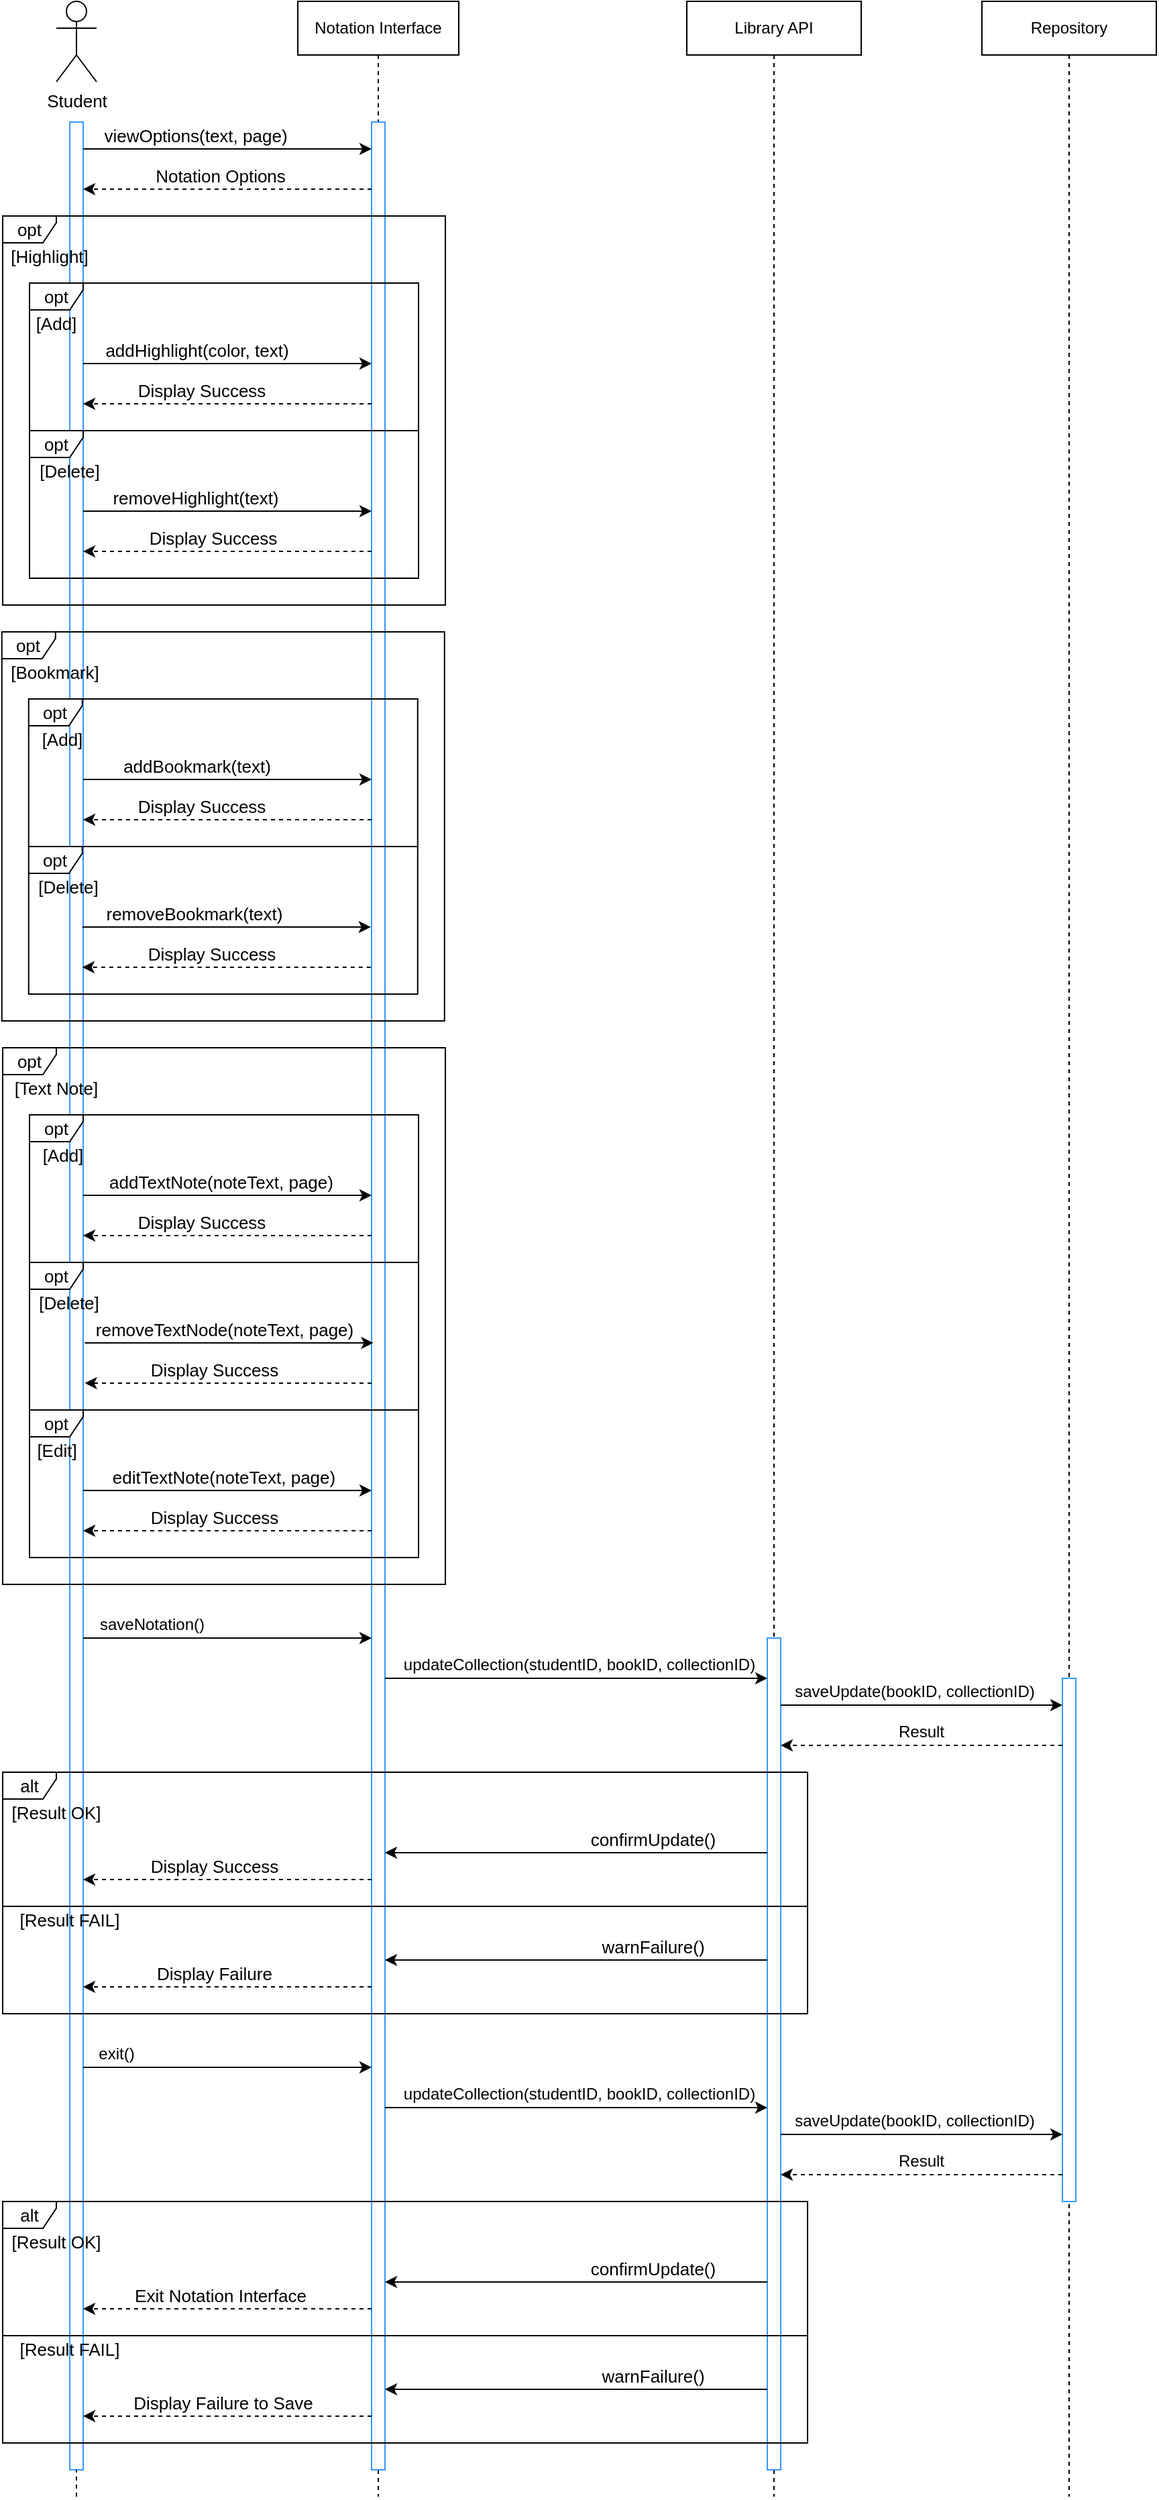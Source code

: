 <mxfile compressed="false" version="21.0.10" type="device">
  <diagram name="Page-1" id="2YBvvXClWsGukQMizWep">
    <mxGraphModel dx="1363" dy="877" grid="1" gridSize="10" guides="1" tooltips="1" connect="1" arrows="1" fold="1" page="1" pageScale="1" pageWidth="2500" pageHeight="2500" math="0" shadow="0">
      <root>
        <mxCell id="0" />
        <mxCell id="1" parent="0" />
        <mxCell id="aM9ryv3xv72pqoxQDRHE-5" value="Repository" style="shape=umlLifeline;perimeter=lifelinePerimeter;whiteSpace=wrap;html=1;container=0;dropTarget=0;collapsible=0;recursiveResize=0;outlineConnect=0;portConstraint=eastwest;newEdgeStyle={&quot;edgeStyle&quot;:&quot;elbowEdgeStyle&quot;,&quot;elbow&quot;:&quot;vertical&quot;,&quot;curved&quot;:0,&quot;rounded&quot;:0};" parent="1" vertex="1">
          <mxGeometry x="740" y="40" width="130" height="1860" as="geometry" />
        </mxCell>
        <mxCell id="fCjNDRdymDhb6TnAWpX7-8" value="Student" style="shape=umlActor;verticalLabelPosition=bottom;verticalAlign=top;html=1;outlineConnect=0;strokeColor=#000000;fontSize=13;" parent="1" vertex="1">
          <mxGeometry x="50" y="40" width="30" height="60" as="geometry" />
        </mxCell>
        <mxCell id="fCjNDRdymDhb6TnAWpX7-12" value="" style="html=1;points=[];perimeter=orthogonalPerimeter;outlineConnect=0;targetShapes=umlLifeline;portConstraint=eastwest;newEdgeStyle={&quot;edgeStyle&quot;:&quot;elbowEdgeStyle&quot;,&quot;elbow&quot;:&quot;vertical&quot;,&quot;curved&quot;:0,&quot;rounded&quot;:0};strokeColor=#3399FF;" parent="1" vertex="1">
          <mxGeometry x="60" y="130" width="10" height="1750" as="geometry" />
        </mxCell>
        <mxCell id="fCjNDRdymDhb6TnAWpX7-27" value="Notation Interface" style="shape=umlLifeline;perimeter=lifelinePerimeter;whiteSpace=wrap;html=1;container=0;dropTarget=0;collapsible=0;recursiveResize=0;outlineConnect=0;portConstraint=eastwest;newEdgeStyle={&quot;edgeStyle&quot;:&quot;elbowEdgeStyle&quot;,&quot;elbow&quot;:&quot;vertical&quot;,&quot;curved&quot;:0,&quot;rounded&quot;:0};" parent="1" vertex="1">
          <mxGeometry x="230" y="40" width="120" height="1860" as="geometry" />
        </mxCell>
        <mxCell id="fCjNDRdymDhb6TnAWpX7-28" value="" style="html=1;points=[];perimeter=orthogonalPerimeter;outlineConnect=0;targetShapes=umlLifeline;portConstraint=eastwest;newEdgeStyle={&quot;edgeStyle&quot;:&quot;elbowEdgeStyle&quot;,&quot;elbow&quot;:&quot;vertical&quot;,&quot;curved&quot;:0,&quot;rounded&quot;:0};strokeColor=#3399FF;" parent="fCjNDRdymDhb6TnAWpX7-27" vertex="1">
          <mxGeometry x="55" y="90" width="10" height="1750" as="geometry" />
        </mxCell>
        <mxCell id="fCjNDRdymDhb6TnAWpX7-34" value="" style="endArrow=classic;html=1;rounded=0;fontSize=13;" parent="1" source="fCjNDRdymDhb6TnAWpX7-12" target="fCjNDRdymDhb6TnAWpX7-28" edge="1">
          <mxGeometry width="50" height="50" relative="1" as="geometry">
            <mxPoint x="170" y="380" as="sourcePoint" />
            <mxPoint x="220" y="330" as="targetPoint" />
            <Array as="points">
              <mxPoint x="140" y="150" />
            </Array>
          </mxGeometry>
        </mxCell>
        <mxCell id="fCjNDRdymDhb6TnAWpX7-38" value="viewOptions(text, page)" style="text;html=1;strokeColor=none;fillColor=none;align=center;verticalAlign=middle;whiteSpace=wrap;rounded=0;fontSize=13;" parent="1" vertex="1">
          <mxGeometry x="58.75" y="130" width="190" height="20" as="geometry" />
        </mxCell>
        <mxCell id="fCjNDRdymDhb6TnAWpX7-42" value="addHighlight(color, text)" style="text;html=1;strokeColor=none;fillColor=none;align=center;verticalAlign=middle;whiteSpace=wrap;rounded=0;fontSize=13;" parent="1" vertex="1">
          <mxGeometry x="70" y="290" width="170" height="20" as="geometry" />
        </mxCell>
        <mxCell id="fCjNDRdymDhb6TnAWpX7-45" value="opt" style="shape=umlFrame;whiteSpace=wrap;html=1;pointerEvents=0;strokeColor=#000000;fontSize=13;width=40;height=20;" parent="1" vertex="1">
          <mxGeometry x="10" y="200" width="330" height="290" as="geometry" />
        </mxCell>
        <mxCell id="fCjNDRdymDhb6TnAWpX7-46" value="[Highlight]" style="text;html=1;strokeColor=none;fillColor=none;align=center;verticalAlign=middle;whiteSpace=wrap;rounded=0;fontSize=13;" parent="1" vertex="1">
          <mxGeometry x="10" y="220" width="70" height="20" as="geometry" />
        </mxCell>
        <mxCell id="fCjNDRdymDhb6TnAWpX7-47" value="" style="endArrow=classic;html=1;rounded=0;fontSize=13;dashed=1;" parent="1" source="fCjNDRdymDhb6TnAWpX7-28" target="fCjNDRdymDhb6TnAWpX7-12" edge="1">
          <mxGeometry width="50" height="50" relative="1" as="geometry">
            <mxPoint x="450" y="400" as="sourcePoint" />
            <mxPoint x="465" y="240" as="targetPoint" />
            <Array as="points">
              <mxPoint x="240" y="180" />
              <mxPoint x="210" y="180" />
              <mxPoint x="160" y="180" />
            </Array>
          </mxGeometry>
        </mxCell>
        <mxCell id="fCjNDRdymDhb6TnAWpX7-48" value="Notation Options" style="text;html=1;strokeColor=none;fillColor=none;align=center;verticalAlign=middle;whiteSpace=wrap;rounded=0;fontSize=13;" parent="1" vertex="1">
          <mxGeometry x="115" y="160" width="115" height="20" as="geometry" />
        </mxCell>
        <mxCell id="fCjNDRdymDhb6TnAWpX7-51" value="" style="endArrow=classic;html=1;rounded=0;fontSize=13;" parent="1" edge="1">
          <mxGeometry width="50" height="50" relative="1" as="geometry">
            <mxPoint x="70" y="310" as="sourcePoint" />
            <mxPoint x="285" y="310" as="targetPoint" />
            <Array as="points">
              <mxPoint x="138.75" y="310" />
              <mxPoint x="203.75" y="310" />
            </Array>
          </mxGeometry>
        </mxCell>
        <mxCell id="fCjNDRdymDhb6TnAWpX7-52" value="" style="endArrow=classic;html=1;rounded=0;fontSize=13;dashed=1;" parent="1" edge="1">
          <mxGeometry width="50" height="50" relative="1" as="geometry">
            <mxPoint x="285" y="340" as="sourcePoint" />
            <mxPoint x="70" y="340" as="targetPoint" />
            <Array as="points">
              <mxPoint x="208" y="340" />
              <mxPoint x="170" y="340" />
              <mxPoint x="128" y="340" />
            </Array>
          </mxGeometry>
        </mxCell>
        <mxCell id="fCjNDRdymDhb6TnAWpX7-53" value="Display Success" style="text;html=1;strokeColor=none;fillColor=none;align=center;verticalAlign=middle;whiteSpace=wrap;rounded=0;fontSize=13;" parent="1" vertex="1">
          <mxGeometry x="101.25" y="320" width="115" height="20" as="geometry" />
        </mxCell>
        <mxCell id="fCjNDRdymDhb6TnAWpX7-55" value="opt" style="shape=umlFrame;whiteSpace=wrap;html=1;pointerEvents=0;strokeColor=#000000;fontSize=13;width=40;height=20;" parent="1" vertex="1">
          <mxGeometry x="30" y="250" width="290" height="110" as="geometry" />
        </mxCell>
        <mxCell id="8WBUeJ8e2ZMxS5DKSKpC-20" value="opt" style="shape=umlFrame;whiteSpace=wrap;html=1;pointerEvents=0;strokeColor=#000000;fontSize=13;width=40;height=20;" parent="1" vertex="1">
          <mxGeometry x="30" y="360" width="290" height="110" as="geometry" />
        </mxCell>
        <mxCell id="8WBUeJ8e2ZMxS5DKSKpC-21" value="removeHighlight(text)" style="text;html=1;strokeColor=none;fillColor=none;align=center;verticalAlign=middle;whiteSpace=wrap;rounded=0;fontSize=13;" parent="1" vertex="1">
          <mxGeometry x="68.75" y="400" width="170" height="20" as="geometry" />
        </mxCell>
        <mxCell id="8WBUeJ8e2ZMxS5DKSKpC-22" value="" style="endArrow=classic;html=1;rounded=0;fontSize=13;" parent="1" edge="1">
          <mxGeometry width="50" height="50" relative="1" as="geometry">
            <mxPoint x="70" y="420" as="sourcePoint" />
            <mxPoint x="285" y="420" as="targetPoint" />
            <Array as="points">
              <mxPoint x="100" y="420" />
              <mxPoint x="130" y="420" />
              <mxPoint x="170" y="420" />
              <mxPoint x="203" y="420" />
            </Array>
          </mxGeometry>
        </mxCell>
        <mxCell id="8WBUeJ8e2ZMxS5DKSKpC-23" value="" style="endArrow=classic;html=1;rounded=0;fontSize=13;dashed=1;" parent="1" edge="1">
          <mxGeometry width="50" height="50" relative="1" as="geometry">
            <mxPoint x="285" y="450" as="sourcePoint" />
            <mxPoint x="70" y="450" as="targetPoint" />
            <Array as="points">
              <mxPoint x="206" y="450" />
              <mxPoint x="170" y="450" />
              <mxPoint x="126" y="450" />
            </Array>
          </mxGeometry>
        </mxCell>
        <mxCell id="8WBUeJ8e2ZMxS5DKSKpC-24" value="Display Success" style="text;html=1;strokeColor=none;fillColor=none;align=center;verticalAlign=middle;whiteSpace=wrap;rounded=0;fontSize=13;" parent="1" vertex="1">
          <mxGeometry x="113.75" y="430" width="106.25" height="20" as="geometry" />
        </mxCell>
        <mxCell id="8WBUeJ8e2ZMxS5DKSKpC-49" value="addBookmark(text)" style="text;html=1;strokeColor=none;fillColor=none;align=center;verticalAlign=middle;whiteSpace=wrap;rounded=0;fontSize=13;" parent="1" vertex="1">
          <mxGeometry x="70" y="600" width="170" height="20" as="geometry" />
        </mxCell>
        <mxCell id="8WBUeJ8e2ZMxS5DKSKpC-50" value="opt" style="shape=umlFrame;whiteSpace=wrap;html=1;pointerEvents=0;strokeColor=#000000;fontSize=13;width=40;height=20;" parent="1" vertex="1">
          <mxGeometry x="9.38" y="510" width="330" height="290" as="geometry" />
        </mxCell>
        <mxCell id="8WBUeJ8e2ZMxS5DKSKpC-51" value="[Bookmark]" style="text;html=1;strokeColor=none;fillColor=none;align=center;verticalAlign=middle;whiteSpace=wrap;rounded=0;fontSize=13;" parent="1" vertex="1">
          <mxGeometry x="9.38" y="530" width="80" height="20" as="geometry" />
        </mxCell>
        <mxCell id="8WBUeJ8e2ZMxS5DKSKpC-52" value="" style="endArrow=classic;html=1;rounded=0;fontSize=13;" parent="1" edge="1">
          <mxGeometry width="50" height="50" relative="1" as="geometry">
            <mxPoint x="70" y="620" as="sourcePoint" />
            <mxPoint x="285" y="620" as="targetPoint" />
            <Array as="points">
              <mxPoint x="138.75" y="620" />
              <mxPoint x="203.75" y="620" />
            </Array>
          </mxGeometry>
        </mxCell>
        <mxCell id="8WBUeJ8e2ZMxS5DKSKpC-53" value="" style="endArrow=classic;html=1;rounded=0;fontSize=13;dashed=1;" parent="1" edge="1">
          <mxGeometry width="50" height="50" relative="1" as="geometry">
            <mxPoint x="285" y="650" as="sourcePoint" />
            <mxPoint x="70" y="650" as="targetPoint" />
            <Array as="points">
              <mxPoint x="208" y="650" />
              <mxPoint x="170" y="650" />
              <mxPoint x="128" y="650" />
            </Array>
          </mxGeometry>
        </mxCell>
        <mxCell id="8WBUeJ8e2ZMxS5DKSKpC-54" value="Display Success" style="text;html=1;strokeColor=none;fillColor=none;align=center;verticalAlign=middle;whiteSpace=wrap;rounded=0;fontSize=13;" parent="1" vertex="1">
          <mxGeometry x="101.25" y="630" width="115" height="20" as="geometry" />
        </mxCell>
        <mxCell id="8WBUeJ8e2ZMxS5DKSKpC-55" value="opt" style="shape=umlFrame;whiteSpace=wrap;html=1;pointerEvents=0;strokeColor=#000000;fontSize=13;width=40;height=20;" parent="1" vertex="1">
          <mxGeometry x="29.38" y="560" width="290" height="110" as="geometry" />
        </mxCell>
        <mxCell id="8WBUeJ8e2ZMxS5DKSKpC-56" value="opt" style="shape=umlFrame;whiteSpace=wrap;html=1;pointerEvents=0;strokeColor=#000000;fontSize=13;width=40;height=20;" parent="1" vertex="1">
          <mxGeometry x="29.38" y="670" width="290" height="110" as="geometry" />
        </mxCell>
        <mxCell id="8WBUeJ8e2ZMxS5DKSKpC-57" value="removeBookmark(text)" style="text;html=1;strokeColor=none;fillColor=none;align=center;verticalAlign=middle;whiteSpace=wrap;rounded=0;fontSize=13;" parent="1" vertex="1">
          <mxGeometry x="68.13" y="710" width="170" height="20" as="geometry" />
        </mxCell>
        <mxCell id="8WBUeJ8e2ZMxS5DKSKpC-58" value="" style="endArrow=classic;html=1;rounded=0;fontSize=13;" parent="1" edge="1">
          <mxGeometry width="50" height="50" relative="1" as="geometry">
            <mxPoint x="69.38" y="730" as="sourcePoint" />
            <mxPoint x="284.38" y="730" as="targetPoint" />
            <Array as="points">
              <mxPoint x="99.38" y="730" />
              <mxPoint x="129.38" y="730" />
              <mxPoint x="169.38" y="730" />
              <mxPoint x="202.38" y="730" />
            </Array>
          </mxGeometry>
        </mxCell>
        <mxCell id="8WBUeJ8e2ZMxS5DKSKpC-59" value="" style="endArrow=classic;html=1;rounded=0;fontSize=13;dashed=1;" parent="1" edge="1">
          <mxGeometry width="50" height="50" relative="1" as="geometry">
            <mxPoint x="284.38" y="760" as="sourcePoint" />
            <mxPoint x="69.38" y="760" as="targetPoint" />
            <Array as="points">
              <mxPoint x="205.38" y="760" />
              <mxPoint x="169.38" y="760" />
              <mxPoint x="125.38" y="760" />
            </Array>
          </mxGeometry>
        </mxCell>
        <mxCell id="8WBUeJ8e2ZMxS5DKSKpC-60" value="Display Success" style="text;html=1;strokeColor=none;fillColor=none;align=center;verticalAlign=middle;whiteSpace=wrap;rounded=0;fontSize=13;" parent="1" vertex="1">
          <mxGeometry x="113.13" y="740" width="106.25" height="20" as="geometry" />
        </mxCell>
        <mxCell id="8WBUeJ8e2ZMxS5DKSKpC-61" value="addTextNote(noteText, page)" style="text;html=1;strokeColor=none;fillColor=none;align=center;verticalAlign=middle;whiteSpace=wrap;rounded=0;fontSize=13;" parent="1" vertex="1">
          <mxGeometry x="87.5" y="910" width="170" height="20" as="geometry" />
        </mxCell>
        <mxCell id="8WBUeJ8e2ZMxS5DKSKpC-62" value="opt" style="shape=umlFrame;whiteSpace=wrap;html=1;pointerEvents=0;strokeColor=#000000;fontSize=13;width=40;height=20;" parent="1" vertex="1">
          <mxGeometry x="10" y="820" width="330" height="400" as="geometry" />
        </mxCell>
        <mxCell id="8WBUeJ8e2ZMxS5DKSKpC-63" value="[Text Note]" style="text;html=1;strokeColor=none;fillColor=none;align=center;verticalAlign=middle;whiteSpace=wrap;rounded=0;fontSize=13;" parent="1" vertex="1">
          <mxGeometry x="10" y="840" width="80" height="20" as="geometry" />
        </mxCell>
        <mxCell id="8WBUeJ8e2ZMxS5DKSKpC-64" value="" style="endArrow=classic;html=1;rounded=0;fontSize=13;" parent="1" edge="1">
          <mxGeometry width="50" height="50" relative="1" as="geometry">
            <mxPoint x="70" y="930" as="sourcePoint" />
            <mxPoint x="285" y="930" as="targetPoint" />
            <Array as="points">
              <mxPoint x="138.75" y="930" />
              <mxPoint x="203.75" y="930" />
            </Array>
          </mxGeometry>
        </mxCell>
        <mxCell id="8WBUeJ8e2ZMxS5DKSKpC-65" value="" style="endArrow=classic;html=1;rounded=0;fontSize=13;dashed=1;" parent="1" edge="1">
          <mxGeometry width="50" height="50" relative="1" as="geometry">
            <mxPoint x="285" y="960" as="sourcePoint" />
            <mxPoint x="70" y="960" as="targetPoint" />
            <Array as="points">
              <mxPoint x="208" y="960" />
              <mxPoint x="170" y="960" />
              <mxPoint x="128" y="960" />
            </Array>
          </mxGeometry>
        </mxCell>
        <mxCell id="8WBUeJ8e2ZMxS5DKSKpC-66" value="Display Success" style="text;html=1;strokeColor=none;fillColor=none;align=center;verticalAlign=middle;whiteSpace=wrap;rounded=0;fontSize=13;" parent="1" vertex="1">
          <mxGeometry x="101.25" y="940" width="115" height="20" as="geometry" />
        </mxCell>
        <mxCell id="8WBUeJ8e2ZMxS5DKSKpC-67" value="opt" style="shape=umlFrame;whiteSpace=wrap;html=1;pointerEvents=0;strokeColor=#000000;fontSize=13;width=40;height=20;" parent="1" vertex="1">
          <mxGeometry x="30" y="870" width="290" height="110" as="geometry" />
        </mxCell>
        <mxCell id="8WBUeJ8e2ZMxS5DKSKpC-68" value="opt" style="shape=umlFrame;whiteSpace=wrap;html=1;pointerEvents=0;strokeColor=#000000;fontSize=13;width=40;height=20;" parent="1" vertex="1">
          <mxGeometry x="30" y="980" width="290" height="110" as="geometry" />
        </mxCell>
        <mxCell id="8WBUeJ8e2ZMxS5DKSKpC-69" value="removeTextNode(noteText, page)" style="text;html=1;strokeColor=none;fillColor=none;align=center;verticalAlign=middle;whiteSpace=wrap;rounded=0;fontSize=13;" parent="1" vertex="1">
          <mxGeometry x="70" y="1020" width="211.25" height="20" as="geometry" />
        </mxCell>
        <mxCell id="8WBUeJ8e2ZMxS5DKSKpC-70" value="" style="endArrow=classic;html=1;rounded=0;fontSize=13;" parent="1" edge="1">
          <mxGeometry width="50" height="50" relative="1" as="geometry">
            <mxPoint x="71.25" y="1040" as="sourcePoint" />
            <mxPoint x="286.25" y="1040" as="targetPoint" />
            <Array as="points">
              <mxPoint x="101.25" y="1040" />
              <mxPoint x="131.25" y="1040" />
              <mxPoint x="171.25" y="1040" />
              <mxPoint x="204.25" y="1040" />
            </Array>
          </mxGeometry>
        </mxCell>
        <mxCell id="8WBUeJ8e2ZMxS5DKSKpC-71" value="" style="endArrow=classic;html=1;rounded=0;fontSize=13;dashed=1;" parent="1" source="fCjNDRdymDhb6TnAWpX7-28" edge="1">
          <mxGeometry width="50" height="50" relative="1" as="geometry">
            <mxPoint x="271.25" y="1070" as="sourcePoint" />
            <mxPoint x="71.25" y="1070" as="targetPoint" />
            <Array as="points">
              <mxPoint x="207.25" y="1070" />
              <mxPoint x="171.25" y="1070" />
              <mxPoint x="127.25" y="1070" />
            </Array>
          </mxGeometry>
        </mxCell>
        <mxCell id="8WBUeJ8e2ZMxS5DKSKpC-72" value="Display Success" style="text;html=1;strokeColor=none;fillColor=none;align=center;verticalAlign=middle;whiteSpace=wrap;rounded=0;fontSize=13;" parent="1" vertex="1">
          <mxGeometry x="115" y="1050" width="106.25" height="20" as="geometry" />
        </mxCell>
        <mxCell id="8WBUeJ8e2ZMxS5DKSKpC-74" value="opt" style="shape=umlFrame;whiteSpace=wrap;html=1;pointerEvents=0;strokeColor=#000000;fontSize=13;width=40;height=20;" parent="1" vertex="1">
          <mxGeometry x="30" y="1090" width="290" height="110" as="geometry" />
        </mxCell>
        <mxCell id="8WBUeJ8e2ZMxS5DKSKpC-75" value="editTextNote(noteText, page)" style="text;html=1;strokeColor=none;fillColor=none;align=center;verticalAlign=middle;whiteSpace=wrap;rounded=0;fontSize=13;" parent="1" vertex="1">
          <mxGeometry x="90.0" y="1130" width="170" height="20" as="geometry" />
        </mxCell>
        <mxCell id="8WBUeJ8e2ZMxS5DKSKpC-76" value="" style="endArrow=classic;html=1;rounded=0;fontSize=13;" parent="1" edge="1">
          <mxGeometry width="50" height="50" relative="1" as="geometry">
            <mxPoint x="70.0" y="1150" as="sourcePoint" />
            <mxPoint x="285" y="1150" as="targetPoint" />
            <Array as="points">
              <mxPoint x="103.0" y="1150" />
              <mxPoint x="180" y="1150" />
              <mxPoint x="250" y="1150" />
            </Array>
          </mxGeometry>
        </mxCell>
        <mxCell id="8WBUeJ8e2ZMxS5DKSKpC-77" value="" style="endArrow=classic;html=1;rounded=0;fontSize=13;dashed=1;" parent="1" edge="1">
          <mxGeometry width="50" height="50" relative="1" as="geometry">
            <mxPoint x="285" y="1180" as="sourcePoint" />
            <mxPoint x="70.0" y="1180" as="targetPoint" />
            <Array as="points">
              <mxPoint x="210" y="1180" />
              <mxPoint x="129" y="1180" />
            </Array>
          </mxGeometry>
        </mxCell>
        <mxCell id="8WBUeJ8e2ZMxS5DKSKpC-78" value="Display Success" style="text;html=1;strokeColor=none;fillColor=none;align=center;verticalAlign=middle;whiteSpace=wrap;rounded=0;fontSize=13;" parent="1" vertex="1">
          <mxGeometry x="115.0" y="1160" width="106.25" height="20" as="geometry" />
        </mxCell>
        <mxCell id="8WBUeJ8e2ZMxS5DKSKpC-83" value="Library API" style="shape=umlLifeline;perimeter=lifelinePerimeter;whiteSpace=wrap;html=1;container=0;dropTarget=0;collapsible=0;recursiveResize=0;outlineConnect=0;portConstraint=eastwest;newEdgeStyle={&quot;edgeStyle&quot;:&quot;elbowEdgeStyle&quot;,&quot;elbow&quot;:&quot;vertical&quot;,&quot;curved&quot;:0,&quot;rounded&quot;:0};" parent="1" vertex="1">
          <mxGeometry x="520" y="40" width="130" height="1860" as="geometry" />
        </mxCell>
        <mxCell id="8WBUeJ8e2ZMxS5DKSKpC-84" value="" style="html=1;points=[];perimeter=orthogonalPerimeter;outlineConnect=0;targetShapes=umlLifeline;portConstraint=eastwest;newEdgeStyle={&quot;edgeStyle&quot;:&quot;elbowEdgeStyle&quot;,&quot;elbow&quot;:&quot;vertical&quot;,&quot;curved&quot;:0,&quot;rounded&quot;:0};strokeColor=#3399FF;" parent="8WBUeJ8e2ZMxS5DKSKpC-83" vertex="1">
          <mxGeometry x="60" y="1220" width="10" height="620" as="geometry" />
        </mxCell>
        <mxCell id="9-Fp5aaXSkY4-ATHUYzR-1" value="[Add]" style="text;html=1;strokeColor=none;fillColor=none;align=center;verticalAlign=middle;whiteSpace=wrap;rounded=0;fontSize=13;" parent="1" vertex="1">
          <mxGeometry x="30" y="270" width="40" height="20" as="geometry" />
        </mxCell>
        <mxCell id="9-Fp5aaXSkY4-ATHUYzR-3" value="[Delete]" style="text;html=1;strokeColor=none;fillColor=none;align=center;verticalAlign=middle;whiteSpace=wrap;rounded=0;fontSize=13;" parent="1" vertex="1">
          <mxGeometry x="30" y="380" width="60" height="20" as="geometry" />
        </mxCell>
        <mxCell id="9-Fp5aaXSkY4-ATHUYzR-4" value="[Add]" style="text;html=1;strokeColor=none;fillColor=none;align=center;verticalAlign=middle;whiteSpace=wrap;rounded=0;fontSize=13;" parent="1" vertex="1">
          <mxGeometry x="29.38" y="580" width="50.62" height="20" as="geometry" />
        </mxCell>
        <mxCell id="9-Fp5aaXSkY4-ATHUYzR-5" value="[Add]" style="text;html=1;strokeColor=none;fillColor=none;align=center;verticalAlign=middle;whiteSpace=wrap;rounded=0;fontSize=13;" parent="1" vertex="1">
          <mxGeometry x="30" y="890" width="50" height="20" as="geometry" />
        </mxCell>
        <mxCell id="9-Fp5aaXSkY4-ATHUYzR-6" value="[Delete]" style="text;html=1;strokeColor=none;fillColor=none;align=center;verticalAlign=middle;whiteSpace=wrap;rounded=0;fontSize=13;" parent="1" vertex="1">
          <mxGeometry x="29.38" y="690" width="60" height="20" as="geometry" />
        </mxCell>
        <mxCell id="9-Fp5aaXSkY4-ATHUYzR-7" value="[Delete]" style="text;html=1;strokeColor=none;fillColor=none;align=center;verticalAlign=middle;whiteSpace=wrap;rounded=0;fontSize=13;" parent="1" vertex="1">
          <mxGeometry x="29.38" y="1000" width="60.62" height="20" as="geometry" />
        </mxCell>
        <mxCell id="9-Fp5aaXSkY4-ATHUYzR-9" value="[Edit]" style="text;html=1;strokeColor=none;fillColor=none;align=center;verticalAlign=middle;whiteSpace=wrap;rounded=0;fontSize=13;" parent="1" vertex="1">
          <mxGeometry x="28.76" y="1110" width="42.5" height="20" as="geometry" />
        </mxCell>
        <mxCell id="aM9ryv3xv72pqoxQDRHE-6" value="" style="html=1;points=[];perimeter=orthogonalPerimeter;outlineConnect=0;targetShapes=umlLifeline;portConstraint=eastwest;newEdgeStyle={&quot;edgeStyle&quot;:&quot;elbowEdgeStyle&quot;,&quot;elbow&quot;:&quot;vertical&quot;,&quot;curved&quot;:0,&quot;rounded&quot;:0};strokeColor=#3399FF;" parent="1" vertex="1">
          <mxGeometry x="800" y="1290" width="10" height="390" as="geometry" />
        </mxCell>
        <mxCell id="8WBUeJ8e2ZMxS5DKSKpC-79" value="" style="endArrow=classic;html=1;rounded=0;" parent="1" edge="1">
          <mxGeometry width="50" height="50" relative="1" as="geometry">
            <mxPoint x="70" y="1260" as="sourcePoint" />
            <mxPoint x="285" y="1260" as="targetPoint" />
            <Array as="points">
              <mxPoint x="180" y="1260" />
            </Array>
          </mxGeometry>
        </mxCell>
        <mxCell id="8WBUeJ8e2ZMxS5DKSKpC-80" value="saveNotation()" style="text;html=1;strokeColor=none;fillColor=none;align=center;verticalAlign=middle;whiteSpace=wrap;rounded=0;" parent="1" vertex="1">
          <mxGeometry x="80" y="1240" width="83.12" height="20" as="geometry" />
        </mxCell>
        <mxCell id="8WBUeJ8e2ZMxS5DKSKpC-81" value="" style="endArrow=classic;html=1;rounded=0;" parent="1" edge="1">
          <mxGeometry width="50" height="50" relative="1" as="geometry">
            <mxPoint x="295" y="1290" as="sourcePoint" />
            <mxPoint x="580" y="1290" as="targetPoint" />
            <Array as="points">
              <mxPoint x="410" y="1290" />
            </Array>
          </mxGeometry>
        </mxCell>
        <mxCell id="8WBUeJ8e2ZMxS5DKSKpC-82" value="updateCollection(studentID, bookID, collectionID) " style="text;html=1;strokeColor=none;fillColor=none;align=center;verticalAlign=middle;whiteSpace=wrap;rounded=0;" parent="1" vertex="1">
          <mxGeometry x="300" y="1270" width="280" height="20" as="geometry" />
        </mxCell>
        <mxCell id="8WBUeJ8e2ZMxS5DKSKpC-87" value="" style="endArrow=classic;html=1;rounded=0;" parent="1" edge="1">
          <mxGeometry width="50" height="50" relative="1" as="geometry">
            <mxPoint x="590" y="1310" as="sourcePoint" />
            <mxPoint x="800" y="1310" as="targetPoint" />
            <Array as="points">
              <mxPoint x="750" y="1310" />
            </Array>
          </mxGeometry>
        </mxCell>
        <mxCell id="8WBUeJ8e2ZMxS5DKSKpC-86" value="saveUpdate(bookID, collectionID) " style="text;html=1;strokeColor=none;fillColor=none;align=center;verticalAlign=middle;whiteSpace=wrap;rounded=0;" parent="1" vertex="1">
          <mxGeometry x="590" y="1290" width="200" height="20" as="geometry" />
        </mxCell>
        <mxCell id="8WBUeJ8e2ZMxS5DKSKpC-89" value="alt" style="shape=umlFrame;whiteSpace=wrap;html=1;pointerEvents=0;strokeColor=#000000;fontSize=13;width=40;height=20;" parent="1" vertex="1">
          <mxGeometry x="10" y="1360" width="600" height="100" as="geometry" />
        </mxCell>
        <mxCell id="8WBUeJ8e2ZMxS5DKSKpC-90" value="confirmUpdate()" style="text;html=1;strokeColor=none;fillColor=none;align=center;verticalAlign=middle;whiteSpace=wrap;rounded=0;fontSize=13;" parent="1" vertex="1">
          <mxGeometry x="410" y="1400" width="170" height="20" as="geometry" />
        </mxCell>
        <mxCell id="8WBUeJ8e2ZMxS5DKSKpC-91" value="" style="endArrow=classic;html=1;rounded=0;fontSize=13;" parent="1" edge="1">
          <mxGeometry width="50" height="50" relative="1" as="geometry">
            <mxPoint x="580" y="1420" as="sourcePoint" />
            <mxPoint x="295" y="1420" as="targetPoint" />
            <Array as="points">
              <mxPoint x="440" y="1420" />
            </Array>
          </mxGeometry>
        </mxCell>
        <mxCell id="8WBUeJ8e2ZMxS5DKSKpC-92" value="" style="endArrow=classic;html=1;rounded=0;fontSize=13;dashed=1;" parent="1" edge="1">
          <mxGeometry width="50" height="50" relative="1" as="geometry">
            <mxPoint x="285" y="1440" as="sourcePoint" />
            <mxPoint x="70" y="1440" as="targetPoint" />
            <Array as="points">
              <mxPoint x="211" y="1440" />
              <mxPoint x="130" y="1440" />
            </Array>
          </mxGeometry>
        </mxCell>
        <mxCell id="8WBUeJ8e2ZMxS5DKSKpC-93" value="Display Success" style="text;html=1;strokeColor=none;fillColor=none;align=center;verticalAlign=middle;whiteSpace=wrap;rounded=0;fontSize=13;" parent="1" vertex="1">
          <mxGeometry x="115" y="1420" width="106.25" height="20" as="geometry" />
        </mxCell>
        <mxCell id="8WBUeJ8e2ZMxS5DKSKpC-94" value="" style="endArrow=classic;html=1;rounded=0;dashed=1;" parent="1" source="aM9ryv3xv72pqoxQDRHE-6" edge="1">
          <mxGeometry width="50" height="50" relative="1" as="geometry">
            <mxPoint x="460" y="1430" as="sourcePoint" />
            <mxPoint x="590" y="1340" as="targetPoint" />
            <Array as="points">
              <mxPoint x="700" y="1340" />
            </Array>
          </mxGeometry>
        </mxCell>
        <mxCell id="8WBUeJ8e2ZMxS5DKSKpC-95" value="Result" style="text;html=1;strokeColor=none;fillColor=none;align=center;verticalAlign=middle;whiteSpace=wrap;rounded=0;" parent="1" vertex="1">
          <mxGeometry x="670" y="1320" width="50" height="20" as="geometry" />
        </mxCell>
        <mxCell id="8WBUeJ8e2ZMxS5DKSKpC-96" value="[Result OK]" style="text;html=1;strokeColor=none;fillColor=none;align=center;verticalAlign=middle;whiteSpace=wrap;rounded=0;fontSize=13;" parent="1" vertex="1">
          <mxGeometry x="10" y="1380" width="80" height="20" as="geometry" />
        </mxCell>
        <mxCell id="8WBUeJ8e2ZMxS5DKSKpC-98" value="warnFailure()" style="text;html=1;strokeColor=none;fillColor=none;align=center;verticalAlign=middle;whiteSpace=wrap;rounded=0;fontSize=13;" parent="1" vertex="1">
          <mxGeometry x="410" y="1480" width="170" height="20" as="geometry" />
        </mxCell>
        <mxCell id="8WBUeJ8e2ZMxS5DKSKpC-99" value="" style="endArrow=classic;html=1;rounded=0;fontSize=13;" parent="1" edge="1">
          <mxGeometry width="50" height="50" relative="1" as="geometry">
            <mxPoint x="580" y="1500" as="sourcePoint" />
            <mxPoint x="295" y="1500" as="targetPoint" />
            <Array as="points">
              <mxPoint x="440" y="1500" />
            </Array>
          </mxGeometry>
        </mxCell>
        <mxCell id="8WBUeJ8e2ZMxS5DKSKpC-100" value="" style="endArrow=classic;html=1;rounded=0;fontSize=13;dashed=1;" parent="1" edge="1">
          <mxGeometry width="50" height="50" relative="1" as="geometry">
            <mxPoint x="285" y="1520" as="sourcePoint" />
            <mxPoint x="70" y="1520" as="targetPoint" />
            <Array as="points">
              <mxPoint x="211" y="1520" />
              <mxPoint x="130" y="1520" />
            </Array>
          </mxGeometry>
        </mxCell>
        <mxCell id="8WBUeJ8e2ZMxS5DKSKpC-101" value="Display Failure" style="text;html=1;strokeColor=none;fillColor=none;align=center;verticalAlign=middle;whiteSpace=wrap;rounded=0;fontSize=13;" parent="1" vertex="1">
          <mxGeometry x="115" y="1500" width="106.25" height="20" as="geometry" />
        </mxCell>
        <mxCell id="8WBUeJ8e2ZMxS5DKSKpC-102" value="[Result FAIL]" style="text;html=1;strokeColor=none;fillColor=none;align=center;verticalAlign=middle;whiteSpace=wrap;rounded=0;fontSize=13;" parent="1" vertex="1">
          <mxGeometry x="20" y="1460" width="80" height="20" as="geometry" />
        </mxCell>
        <mxCell id="8WBUeJ8e2ZMxS5DKSKpC-103" value="" style="rounded=0;whiteSpace=wrap;html=1;fillColor=none;" parent="1" vertex="1">
          <mxGeometry x="10" y="1460" width="600" height="80" as="geometry" />
        </mxCell>
        <mxCell id="8WBUeJ8e2ZMxS5DKSKpC-104" value="" style="endArrow=classic;html=1;rounded=0;" parent="1" edge="1">
          <mxGeometry width="50" height="50" relative="1" as="geometry">
            <mxPoint x="70" y="1580" as="sourcePoint" />
            <mxPoint x="285" y="1580" as="targetPoint" />
            <Array as="points">
              <mxPoint x="180" y="1580" />
            </Array>
          </mxGeometry>
        </mxCell>
        <mxCell id="8WBUeJ8e2ZMxS5DKSKpC-105" value="exit()" style="text;html=1;strokeColor=none;fillColor=none;align=center;verticalAlign=middle;whiteSpace=wrap;rounded=0;" parent="1" vertex="1">
          <mxGeometry x="70" y="1560" width="50" height="20" as="geometry" />
        </mxCell>
        <mxCell id="8WBUeJ8e2ZMxS5DKSKpC-106" value="" style="endArrow=classic;html=1;rounded=0;" parent="1" edge="1">
          <mxGeometry width="50" height="50" relative="1" as="geometry">
            <mxPoint x="295" y="1610" as="sourcePoint" />
            <mxPoint x="580" y="1610" as="targetPoint" />
            <Array as="points">
              <mxPoint x="410" y="1610" />
            </Array>
          </mxGeometry>
        </mxCell>
        <mxCell id="8WBUeJ8e2ZMxS5DKSKpC-107" value="updateCollection(studentID, bookID, collectionID) " style="text;html=1;strokeColor=none;fillColor=none;align=center;verticalAlign=middle;whiteSpace=wrap;rounded=0;" parent="1" vertex="1">
          <mxGeometry x="300" y="1590" width="280" height="20" as="geometry" />
        </mxCell>
        <mxCell id="8WBUeJ8e2ZMxS5DKSKpC-108" value="" style="endArrow=classic;html=1;rounded=0;" parent="1" edge="1">
          <mxGeometry width="50" height="50" relative="1" as="geometry">
            <mxPoint x="590" y="1630" as="sourcePoint" />
            <mxPoint x="800" y="1630" as="targetPoint" />
            <Array as="points">
              <mxPoint x="750" y="1630" />
            </Array>
          </mxGeometry>
        </mxCell>
        <mxCell id="8WBUeJ8e2ZMxS5DKSKpC-109" value="saveUpdate(bookID, collectionID) " style="text;html=1;strokeColor=none;fillColor=none;align=center;verticalAlign=middle;whiteSpace=wrap;rounded=0;" parent="1" vertex="1">
          <mxGeometry x="590" y="1610" width="200" height="20" as="geometry" />
        </mxCell>
        <mxCell id="8WBUeJ8e2ZMxS5DKSKpC-110" value="alt" style="shape=umlFrame;whiteSpace=wrap;html=1;pointerEvents=0;strokeColor=#000000;fontSize=13;width=40;height=20;" parent="1" vertex="1">
          <mxGeometry x="10" y="1680" width="600" height="100" as="geometry" />
        </mxCell>
        <mxCell id="8WBUeJ8e2ZMxS5DKSKpC-111" value="confirmUpdate()" style="text;html=1;strokeColor=none;fillColor=none;align=center;verticalAlign=middle;whiteSpace=wrap;rounded=0;fontSize=13;" parent="1" vertex="1">
          <mxGeometry x="410" y="1720" width="170" height="20" as="geometry" />
        </mxCell>
        <mxCell id="8WBUeJ8e2ZMxS5DKSKpC-112" value="" style="endArrow=classic;html=1;rounded=0;fontSize=13;" parent="1" edge="1">
          <mxGeometry width="50" height="50" relative="1" as="geometry">
            <mxPoint x="580" y="1740" as="sourcePoint" />
            <mxPoint x="295" y="1740" as="targetPoint" />
            <Array as="points">
              <mxPoint x="440" y="1740" />
            </Array>
          </mxGeometry>
        </mxCell>
        <mxCell id="8WBUeJ8e2ZMxS5DKSKpC-113" value="" style="endArrow=classic;html=1;rounded=0;fontSize=13;dashed=1;" parent="1" edge="1">
          <mxGeometry width="50" height="50" relative="1" as="geometry">
            <mxPoint x="285" y="1760" as="sourcePoint" />
            <mxPoint x="70" y="1760" as="targetPoint" />
            <Array as="points">
              <mxPoint x="211" y="1760" />
              <mxPoint x="130" y="1760" />
            </Array>
          </mxGeometry>
        </mxCell>
        <mxCell id="8WBUeJ8e2ZMxS5DKSKpC-114" value="Exit Notation Interface" style="text;html=1;strokeColor=none;fillColor=none;align=center;verticalAlign=middle;whiteSpace=wrap;rounded=0;fontSize=13;" parent="1" vertex="1">
          <mxGeometry x="100" y="1740" width="145" height="20" as="geometry" />
        </mxCell>
        <mxCell id="8WBUeJ8e2ZMxS5DKSKpC-115" value="" style="endArrow=classic;html=1;rounded=0;dashed=1;" parent="1" edge="1">
          <mxGeometry width="50" height="50" relative="1" as="geometry">
            <mxPoint x="800" y="1660" as="sourcePoint" />
            <mxPoint x="590" y="1660" as="targetPoint" />
            <Array as="points">
              <mxPoint x="700" y="1660" />
            </Array>
          </mxGeometry>
        </mxCell>
        <mxCell id="8WBUeJ8e2ZMxS5DKSKpC-116" value="Result" style="text;html=1;strokeColor=none;fillColor=none;align=center;verticalAlign=middle;whiteSpace=wrap;rounded=0;" parent="1" vertex="1">
          <mxGeometry x="670" y="1640" width="50" height="20" as="geometry" />
        </mxCell>
        <mxCell id="8WBUeJ8e2ZMxS5DKSKpC-117" value="[Result OK]" style="text;html=1;strokeColor=none;fillColor=none;align=center;verticalAlign=middle;whiteSpace=wrap;rounded=0;fontSize=13;" parent="1" vertex="1">
          <mxGeometry x="10" y="1700" width="80" height="20" as="geometry" />
        </mxCell>
        <mxCell id="8WBUeJ8e2ZMxS5DKSKpC-118" value="warnFailure()" style="text;html=1;strokeColor=none;fillColor=none;align=center;verticalAlign=middle;whiteSpace=wrap;rounded=0;fontSize=13;" parent="1" vertex="1">
          <mxGeometry x="410" y="1800" width="170" height="20" as="geometry" />
        </mxCell>
        <mxCell id="8WBUeJ8e2ZMxS5DKSKpC-119" value="" style="endArrow=classic;html=1;rounded=0;fontSize=13;" parent="1" edge="1">
          <mxGeometry width="50" height="50" relative="1" as="geometry">
            <mxPoint x="580" y="1820" as="sourcePoint" />
            <mxPoint x="295" y="1820" as="targetPoint" />
            <Array as="points">
              <mxPoint x="440" y="1820" />
            </Array>
          </mxGeometry>
        </mxCell>
        <mxCell id="8WBUeJ8e2ZMxS5DKSKpC-120" value="" style="endArrow=classic;html=1;rounded=0;fontSize=13;dashed=1;" parent="1" edge="1">
          <mxGeometry width="50" height="50" relative="1" as="geometry">
            <mxPoint x="285" y="1840" as="sourcePoint" />
            <mxPoint x="70" y="1840" as="targetPoint" />
            <Array as="points">
              <mxPoint x="211" y="1840" />
              <mxPoint x="130" y="1840" />
            </Array>
          </mxGeometry>
        </mxCell>
        <mxCell id="8WBUeJ8e2ZMxS5DKSKpC-123" value="" style="rounded=0;whiteSpace=wrap;html=1;fillColor=none;" parent="1" vertex="1">
          <mxGeometry x="10" y="1780" width="600" height="80" as="geometry" />
        </mxCell>
        <mxCell id="8WBUeJ8e2ZMxS5DKSKpC-121" value="Display Failure to Save" style="text;html=1;strokeColor=none;fillColor=none;align=center;verticalAlign=middle;whiteSpace=wrap;rounded=0;fontSize=13;" parent="1" vertex="1">
          <mxGeometry x="96.88" y="1820" width="155" height="20" as="geometry" />
        </mxCell>
        <mxCell id="8WBUeJ8e2ZMxS5DKSKpC-122" value="[Result FAIL]" style="text;html=1;strokeColor=none;fillColor=none;align=center;verticalAlign=middle;whiteSpace=wrap;rounded=0;fontSize=13;" parent="1" vertex="1">
          <mxGeometry x="20" y="1780" width="80" height="20" as="geometry" />
        </mxCell>
        <mxCell id="fCjNDRdymDhb6TnAWpX7-33" value="" style="endArrow=none;dashed=1;html=1;rounded=0;fontSize=13;" parent="1" edge="1">
          <mxGeometry width="50" height="50" relative="1" as="geometry">
            <mxPoint x="65" y="1900" as="sourcePoint" />
            <mxPoint x="65" y="1880" as="targetPoint" />
            <Array as="points" />
          </mxGeometry>
        </mxCell>
      </root>
    </mxGraphModel>
  </diagram>
</mxfile>
